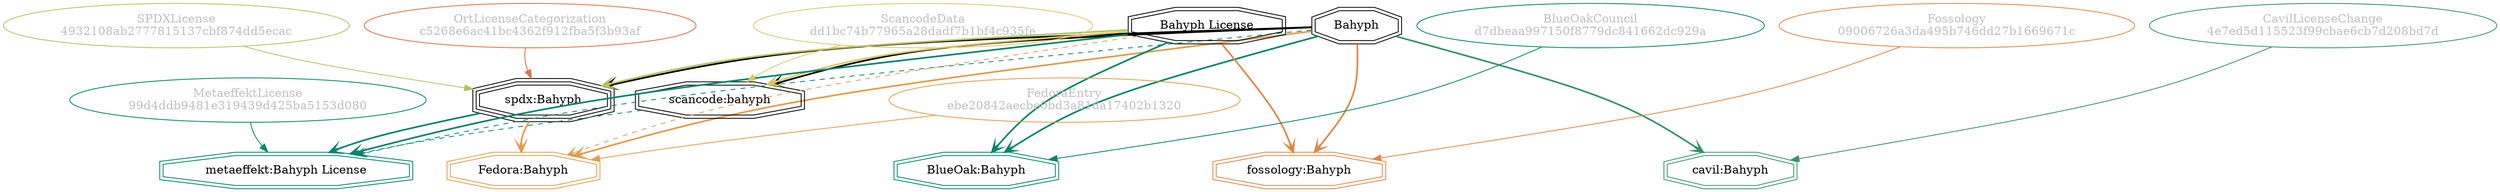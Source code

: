 strict digraph {
    node [shape=box];
    graph [splines=curved];
    648 [label="SPDXLicense\n4932108ab2777815137cbf874dd5ecac"
        ,fontcolor=gray
        ,color="#b8bf62"
        ,fillcolor="beige;1"
        ,shape=ellipse];
    649 [label="spdx:Bahyph"
        ,shape=tripleoctagon];
    650 [label=Bahyph
        ,shape=doubleoctagon];
    651 [label="Bahyph License"
        ,shape=doubleoctagon];
    6024 [label="FedoraEntry\nebe20842aecbe0bd3a81da17402b1320"
         ,fontcolor=gray
         ,color="#e09d4b"
         ,fillcolor="beige;1"
         ,shape=ellipse];
    6025 [label="Fedora:Bahyph"
         ,color="#e09d4b"
         ,shape=doubleoctagon];
    8752 [label="BlueOakCouncil\nd7dbeaa997150f8779dc841662dc929a"
         ,fontcolor=gray
         ,color="#00876c"
         ,fillcolor="beige;1"
         ,shape=ellipse];
    8753 [label="BlueOak:Bahyph"
         ,color="#00876c"
         ,shape=doubleoctagon];
    12230 [label="ScancodeData\ndd1bc74b77965a28dadf7b1bf4c935fe"
          ,fontcolor=gray
          ,color="#dac767"
          ,fillcolor="beige;1"
          ,shape=ellipse];
    12231 [label="scancode:bahyph"
          ,shape=doubleoctagon];
    27727 [label="Fossology\n09006726a3da495b746dd27b1669671c"
          ,fontcolor=gray
          ,color="#e18745"
          ,fillcolor="beige;1"
          ,shape=ellipse];
    27728 [label="fossology:Bahyph"
          ,color="#e18745"
          ,shape=doubleoctagon];
    28545 [label="OrtLicenseCategorization\nc5268e6ac41bc4362f912fba5f3b93af"
          ,fontcolor=gray
          ,color="#e06f45"
          ,fillcolor="beige;1"
          ,shape=ellipse];
    36418 [label="CavilLicenseChange\n4e7ed5d115523f99cbae6cb7d208bd7d"
          ,fontcolor=gray
          ,color="#379469"
          ,fillcolor="beige;1"
          ,shape=ellipse];
    36419 [label="cavil:Bahyph"
          ,color="#379469"
          ,shape=doubleoctagon];
    39867 [label="MetaeffektLicense\n99d4ddb9481e319439d425ba5153d080"
          ,fontcolor=gray
          ,color="#00876c"
          ,fillcolor="beige;1"
          ,shape=ellipse];
    39868 [label="metaeffekt:Bahyph License"
          ,color="#00876c"
          ,shape=doubleoctagon];
    648 -> 649 [weight=0.5
               ,color="#b8bf62"];
    649 -> 6025 [style=bold
                ,arrowhead=vee
                ,weight=0.7
                ,color="#e09d4b"];
    649 -> 39868 [style=bold
                 ,arrowhead=vee
                 ,weight=0.7
                 ,color="#00876c"];
    650 -> 649 [style=bold
               ,arrowhead=vee
               ,weight=0.7];
    650 -> 6025 [style=bold
                ,arrowhead=vee
                ,weight=0.7
                ,color="#e09d4b"];
    650 -> 6025 [style=bold
                ,arrowhead=vee
                ,weight=0.7
                ,color="#e09d4b"];
    650 -> 8753 [style=bold
                ,arrowhead=vee
                ,weight=0.7
                ,color="#00876c"];
    650 -> 12231 [style=bold
                 ,arrowhead=vee
                 ,weight=0.7];
    650 -> 27728 [style=bold
                 ,arrowhead=vee
                 ,weight=0.7
                 ,color="#e18745"];
    650 -> 36419 [style=bold
                 ,arrowhead=vee
                 ,weight=0.7
                 ,color="#379469"];
    650 -> 36419 [style=bold
                 ,arrowhead=vee
                 ,weight=0.7
                 ,color="#379469"];
    650 -> 39868 [style=dashed
                 ,arrowhead=vee
                 ,weight=0.5
                 ,color="#00876c"];
    651 -> 649 [style=bold
               ,arrowhead=vee
               ,weight=0.7
               ,color="#b8bf62"];
    651 -> 6025 [style=dashed
                ,arrowhead=vee
                ,weight=0.5
                ,color="#e09d4b"];
    651 -> 8753 [style=bold
                ,arrowhead=vee
                ,weight=0.7
                ,color="#00876c"];
    651 -> 12231 [style=bold
                 ,arrowhead=vee
                 ,weight=0.7
                 ,color="#dac767"];
    651 -> 27728 [style=bold
                 ,arrowhead=vee
                 ,weight=0.7
                 ,color="#e18745"];
    651 -> 39868 [style=bold
                 ,arrowhead=vee
                 ,weight=0.7
                 ,color="#00876c"];
    651 -> 39868 [style=bold
                 ,arrowhead=vee
                 ,weight=0.7
                 ,color="#00876c"];
    6024 -> 6025 [weight=0.5
                 ,color="#e09d4b"];
    8752 -> 8753 [weight=0.5
                 ,color="#00876c"];
    12230 -> 12231 [weight=0.5
                   ,color="#dac767"];
    12231 -> 39868 [style=dashed
                   ,arrowhead=vee
                   ,weight=0.5
                   ,color="#00876c"];
    27727 -> 27728 [weight=0.5
                   ,color="#e18745"];
    28545 -> 649 [weight=0.5
                 ,color="#e06f45"];
    36418 -> 36419 [weight=0.5
                   ,color="#379469"];
    39867 -> 39868 [weight=0.5
                   ,color="#00876c"];
}
